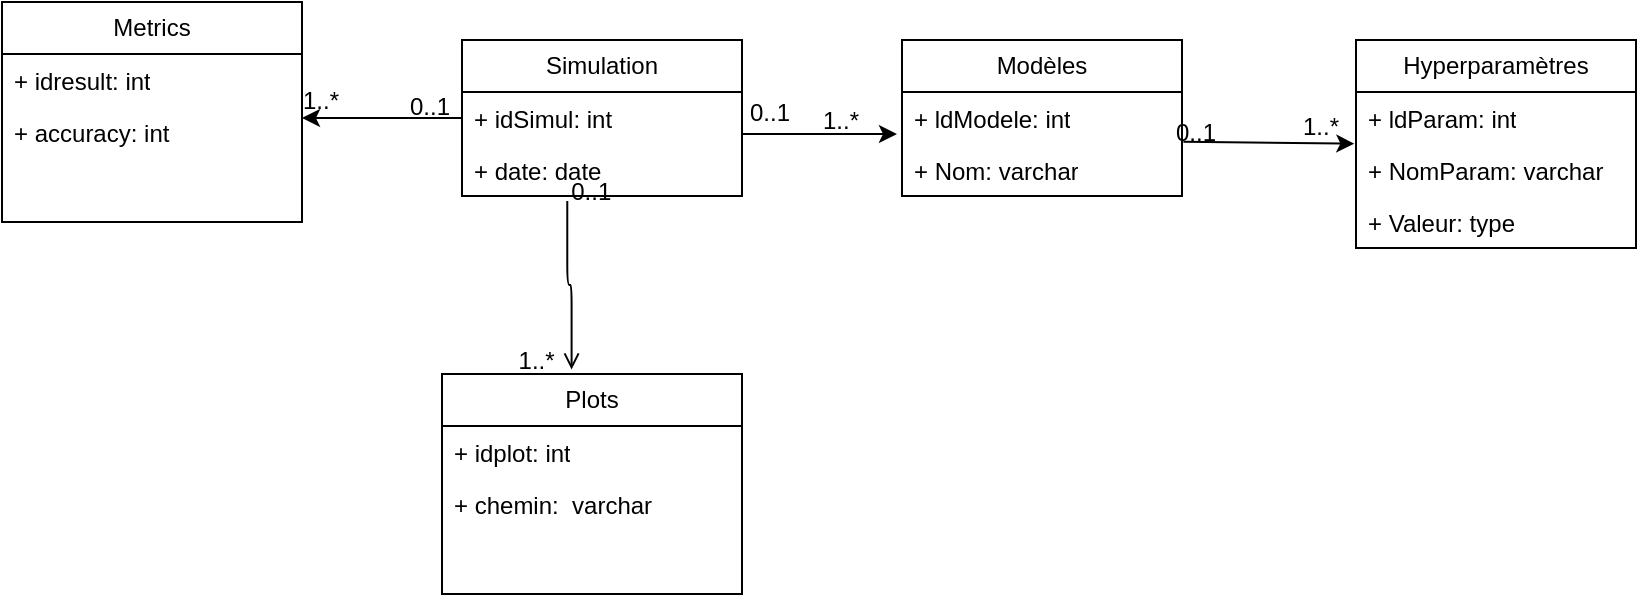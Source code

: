 <mxfile version="24.2.5" type="onedrive">
  <diagram id="C5RBs43oDa-KdzZeNtuy" name="Page-1">
    <mxGraphModel grid="1" page="1" gridSize="10" guides="1" tooltips="1" connect="1" arrows="1" fold="1" pageScale="1" pageWidth="827" pageHeight="1169" math="0" shadow="0">
      <root>
        <mxCell id="WIyWlLk6GJQsqaUBKTNV-0" />
        <mxCell id="WIyWlLk6GJQsqaUBKTNV-1" parent="WIyWlLk6GJQsqaUBKTNV-0" />
        <mxCell id="XOTUOqKxcdgYUcVxQ8uJ-0" value="Simulation" style="swimlane;fontStyle=0;childLayout=stackLayout;horizontal=1;startSize=26;fillColor=none;horizontalStack=0;resizeParent=1;resizeParentMax=0;resizeLast=0;collapsible=1;marginBottom=0;whiteSpace=wrap;html=1;" vertex="1" parent="WIyWlLk6GJQsqaUBKTNV-1">
          <mxGeometry x="240" y="163" width="140" height="78" as="geometry" />
        </mxCell>
        <mxCell id="XOTUOqKxcdgYUcVxQ8uJ-1" value="+ idSimul: int" style="text;strokeColor=none;fillColor=none;align=left;verticalAlign=top;spacingLeft=4;spacingRight=4;overflow=hidden;rotatable=0;points=[[0,0.5],[1,0.5]];portConstraint=eastwest;whiteSpace=wrap;html=1;" vertex="1" parent="XOTUOqKxcdgYUcVxQ8uJ-0">
          <mxGeometry y="26" width="140" height="26" as="geometry" />
        </mxCell>
        <mxCell id="XOTUOqKxcdgYUcVxQ8uJ-2" value="+ date: date" style="text;strokeColor=none;fillColor=none;align=left;verticalAlign=top;spacingLeft=4;spacingRight=4;overflow=hidden;rotatable=0;points=[[0,0.5],[1,0.5]];portConstraint=eastwest;whiteSpace=wrap;html=1;" vertex="1" parent="XOTUOqKxcdgYUcVxQ8uJ-0">
          <mxGeometry y="52" width="140" height="26" as="geometry" />
        </mxCell>
        <mxCell id="XOTUOqKxcdgYUcVxQ8uJ-4" value="Modèles" style="swimlane;fontStyle=0;childLayout=stackLayout;horizontal=1;startSize=26;fillColor=none;horizontalStack=0;resizeParent=1;resizeParentMax=0;resizeLast=0;collapsible=1;marginBottom=0;whiteSpace=wrap;html=1;" vertex="1" parent="WIyWlLk6GJQsqaUBKTNV-1">
          <mxGeometry x="460" y="163" width="140" height="78" as="geometry" />
        </mxCell>
        <mxCell id="XOTUOqKxcdgYUcVxQ8uJ-5" value="+ ldModele: int" style="text;strokeColor=none;fillColor=none;align=left;verticalAlign=top;spacingLeft=4;spacingRight=4;overflow=hidden;rotatable=0;points=[[0,0.5],[1,0.5]];portConstraint=eastwest;whiteSpace=wrap;html=1;" vertex="1" parent="XOTUOqKxcdgYUcVxQ8uJ-4">
          <mxGeometry y="26" width="140" height="26" as="geometry" />
        </mxCell>
        <mxCell id="XOTUOqKxcdgYUcVxQ8uJ-6" value="+ Nom: varchar" style="text;strokeColor=none;fillColor=none;align=left;verticalAlign=top;spacingLeft=4;spacingRight=4;overflow=hidden;rotatable=0;points=[[0,0.5],[1,0.5]];portConstraint=eastwest;whiteSpace=wrap;html=1;" vertex="1" parent="XOTUOqKxcdgYUcVxQ8uJ-4">
          <mxGeometry y="52" width="140" height="26" as="geometry" />
        </mxCell>
        <mxCell id="XOTUOqKxcdgYUcVxQ8uJ-8" value="Hyperparamètres" style="swimlane;fontStyle=0;childLayout=stackLayout;horizontal=1;startSize=26;fillColor=none;horizontalStack=0;resizeParent=1;resizeParentMax=0;resizeLast=0;collapsible=1;marginBottom=0;whiteSpace=wrap;html=1;" vertex="1" parent="WIyWlLk6GJQsqaUBKTNV-1">
          <mxGeometry x="687" y="163" width="140" height="104" as="geometry" />
        </mxCell>
        <mxCell id="XOTUOqKxcdgYUcVxQ8uJ-9" value="+ ldParam: int" style="text;strokeColor=none;fillColor=none;align=left;verticalAlign=top;spacingLeft=4;spacingRight=4;overflow=hidden;rotatable=0;points=[[0,0.5],[1,0.5]];portConstraint=eastwest;whiteSpace=wrap;html=1;" vertex="1" parent="XOTUOqKxcdgYUcVxQ8uJ-8">
          <mxGeometry y="26" width="140" height="26" as="geometry" />
        </mxCell>
        <mxCell id="XOTUOqKxcdgYUcVxQ8uJ-10" value="+ NomParam: varchar" style="text;strokeColor=none;fillColor=none;align=left;verticalAlign=top;spacingLeft=4;spacingRight=4;overflow=hidden;rotatable=0;points=[[0,0.5],[1,0.5]];portConstraint=eastwest;whiteSpace=wrap;html=1;" vertex="1" parent="XOTUOqKxcdgYUcVxQ8uJ-8">
          <mxGeometry y="52" width="140" height="26" as="geometry" />
        </mxCell>
        <mxCell id="XOTUOqKxcdgYUcVxQ8uJ-11" value="+ Valeur: type" style="text;strokeColor=none;fillColor=none;align=left;verticalAlign=top;spacingLeft=4;spacingRight=4;overflow=hidden;rotatable=0;points=[[0,0.5],[1,0.5]];portConstraint=eastwest;whiteSpace=wrap;html=1;" vertex="1" parent="XOTUOqKxcdgYUcVxQ8uJ-8">
          <mxGeometry y="78" width="140" height="26" as="geometry" />
        </mxCell>
        <mxCell id="XOTUOqKxcdgYUcVxQ8uJ-18" value="Metrics" style="swimlane;fontStyle=0;childLayout=stackLayout;horizontal=1;startSize=26;fillColor=none;horizontalStack=0;resizeParent=1;resizeParentMax=0;resizeLast=0;collapsible=1;marginBottom=0;whiteSpace=wrap;html=1;" vertex="1" parent="WIyWlLk6GJQsqaUBKTNV-1">
          <mxGeometry x="10" y="144" width="150" height="110" as="geometry" />
        </mxCell>
        <mxCell id="XOTUOqKxcdgYUcVxQ8uJ-19" value="+ idresult: int" style="text;strokeColor=none;fillColor=none;align=left;verticalAlign=top;spacingLeft=4;spacingRight=4;overflow=hidden;rotatable=0;points=[[0,0.5],[1,0.5]];portConstraint=eastwest;whiteSpace=wrap;html=1;" vertex="1" parent="XOTUOqKxcdgYUcVxQ8uJ-18">
          <mxGeometry y="26" width="150" height="26" as="geometry" />
        </mxCell>
        <mxCell id="XOTUOqKxcdgYUcVxQ8uJ-20" value="+ accuracy: int&lt;div&gt;&lt;br&gt;&lt;/div&gt;" style="text;strokeColor=none;fillColor=none;align=left;verticalAlign=top;spacingLeft=4;spacingRight=4;overflow=hidden;rotatable=0;points=[[0,0.5],[1,0.5]];portConstraint=eastwest;whiteSpace=wrap;html=1;" vertex="1" parent="XOTUOqKxcdgYUcVxQ8uJ-18">
          <mxGeometry y="52" width="150" height="58" as="geometry" />
        </mxCell>
        <mxCell id="XOTUOqKxcdgYUcVxQ8uJ-21" value="Plots" style="swimlane;fontStyle=0;childLayout=stackLayout;horizontal=1;startSize=26;fillColor=none;horizontalStack=0;resizeParent=1;resizeParentMax=0;resizeLast=0;collapsible=1;marginBottom=0;whiteSpace=wrap;html=1;" vertex="1" parent="WIyWlLk6GJQsqaUBKTNV-1">
          <mxGeometry x="230" y="330" width="150" height="110" as="geometry" />
        </mxCell>
        <mxCell id="XOTUOqKxcdgYUcVxQ8uJ-22" value="+ idplot: int" style="text;strokeColor=none;fillColor=none;align=left;verticalAlign=top;spacingLeft=4;spacingRight=4;overflow=hidden;rotatable=0;points=[[0,0.5],[1,0.5]];portConstraint=eastwest;whiteSpace=wrap;html=1;" vertex="1" parent="XOTUOqKxcdgYUcVxQ8uJ-21">
          <mxGeometry y="26" width="150" height="26" as="geometry" />
        </mxCell>
        <mxCell id="XOTUOqKxcdgYUcVxQ8uJ-23" value="+ chemin:&amp;nbsp; varchar&lt;div&gt;&lt;br&gt;&lt;/div&gt;" style="text;strokeColor=none;fillColor=none;align=left;verticalAlign=top;spacingLeft=4;spacingRight=4;overflow=hidden;rotatable=0;points=[[0,0.5],[1,0.5]];portConstraint=eastwest;whiteSpace=wrap;html=1;" vertex="1" parent="XOTUOqKxcdgYUcVxQ8uJ-21">
          <mxGeometry y="52" width="150" height="58" as="geometry" />
        </mxCell>
        <mxCell id="XOTUOqKxcdgYUcVxQ8uJ-30" value="" style="endArrow=open;shadow=0;strokeWidth=1;rounded=1;curved=0;endFill=1;edgeStyle=elbowEdgeStyle;elbow=vertical;labelBackgroundColor=none;fontColor=default;exitX=0.376;exitY=1.097;exitDx=0;exitDy=0;exitPerimeter=0;entryX=0.432;entryY=-0.02;entryDx=0;entryDy=0;entryPerimeter=0;" edge="1" parent="WIyWlLk6GJQsqaUBKTNV-1" source="XOTUOqKxcdgYUcVxQ8uJ-2" target="XOTUOqKxcdgYUcVxQ8uJ-21">
          <mxGeometry x="0.5" y="41" relative="1" as="geometry">
            <mxPoint x="386" y="221" as="sourcePoint" />
            <mxPoint x="459" y="221" as="targetPoint" />
            <mxPoint x="-40" y="32" as="offset" />
          </mxGeometry>
        </mxCell>
        <mxCell id="XOTUOqKxcdgYUcVxQ8uJ-31" value="0..1" style="resizable=0;align=left;verticalAlign=bottom;labelBackgroundColor=none;fontSize=12;rounded=1;" connectable="0" vertex="1" parent="XOTUOqKxcdgYUcVxQ8uJ-30">
          <mxGeometry x="-1" relative="1" as="geometry">
            <mxPoint y="4" as="offset" />
          </mxGeometry>
        </mxCell>
        <mxCell id="XOTUOqKxcdgYUcVxQ8uJ-32" value="1..*" style="resizable=0;align=right;verticalAlign=bottom;labelBackgroundColor=none;fontSize=12;rounded=1;" connectable="0" vertex="1" parent="XOTUOqKxcdgYUcVxQ8uJ-30">
          <mxGeometry x="1" relative="1" as="geometry">
            <mxPoint x="-7" y="4" as="offset" />
          </mxGeometry>
        </mxCell>
        <mxCell id="MPsx0ntdqsDpGy489uat-0" value="" style="endArrow=classic;html=1;rounded=0;exitX=0;exitY=0.5;exitDx=0;exitDy=0;" edge="1" parent="WIyWlLk6GJQsqaUBKTNV-1" source="XOTUOqKxcdgYUcVxQ8uJ-1">
          <mxGeometry width="50" height="50" relative="1" as="geometry">
            <mxPoint x="370" y="250" as="sourcePoint" />
            <mxPoint x="160" y="202" as="targetPoint" />
          </mxGeometry>
        </mxCell>
        <mxCell id="MPsx0ntdqsDpGy489uat-1" value="0..1" style="resizable=0;align=left;verticalAlign=bottom;labelBackgroundColor=none;fontSize=12;rounded=1;" connectable="0" vertex="1" parent="WIyWlLk6GJQsqaUBKTNV-1">
          <mxGeometry x="219.996" y="199" as="geometry">
            <mxPoint x="-8" y="6" as="offset" />
          </mxGeometry>
        </mxCell>
        <mxCell id="MPsx0ntdqsDpGy489uat-2" value="1..*" style="resizable=0;align=right;verticalAlign=bottom;labelBackgroundColor=none;fontSize=12;rounded=1;" connectable="0" vertex="1" parent="WIyWlLk6GJQsqaUBKTNV-1">
          <mxGeometry x="180.0" y="202.004" as="geometry" />
        </mxCell>
        <mxCell id="MPsx0ntdqsDpGy489uat-3" value="" style="endArrow=classic;html=1;rounded=0;entryX=-0.018;entryY=0.808;entryDx=0;entryDy=0;entryPerimeter=0;" edge="1" parent="WIyWlLk6GJQsqaUBKTNV-1" target="XOTUOqKxcdgYUcVxQ8uJ-5">
          <mxGeometry width="50" height="50" relative="1" as="geometry">
            <mxPoint x="380" y="210" as="sourcePoint" />
            <mxPoint x="170" y="212" as="targetPoint" />
          </mxGeometry>
        </mxCell>
        <mxCell id="MPsx0ntdqsDpGy489uat-4" value="1..*" style="resizable=0;align=right;verticalAlign=bottom;labelBackgroundColor=none;fontSize=12;rounded=1;" connectable="0" vertex="1" parent="WIyWlLk6GJQsqaUBKTNV-1">
          <mxGeometry x="440.0" y="212.004" as="geometry" />
        </mxCell>
        <mxCell id="MPsx0ntdqsDpGy489uat-5" value="0..1" style="resizable=0;align=left;verticalAlign=bottom;labelBackgroundColor=none;fontSize=12;rounded=1;" connectable="0" vertex="1" parent="WIyWlLk6GJQsqaUBKTNV-1">
          <mxGeometry x="389.996" y="202" as="geometry">
            <mxPoint x="-8" y="6" as="offset" />
          </mxGeometry>
        </mxCell>
        <mxCell id="MPsx0ntdqsDpGy489uat-8" value="" style="endArrow=classic;html=1;rounded=0;exitX=1.005;exitY=0.958;exitDx=0;exitDy=0;exitPerimeter=0;entryX=-0.006;entryY=0.993;entryDx=0;entryDy=0;entryPerimeter=0;" edge="1" parent="WIyWlLk6GJQsqaUBKTNV-1" source="XOTUOqKxcdgYUcVxQ8uJ-5" target="XOTUOqKxcdgYUcVxQ8uJ-9">
          <mxGeometry width="50" height="50" relative="1" as="geometry">
            <mxPoint x="600" y="211.09" as="sourcePoint" />
            <mxPoint x="680" y="211" as="targetPoint" />
          </mxGeometry>
        </mxCell>
        <mxCell id="MPsx0ntdqsDpGy489uat-12" value="0..1" style="resizable=0;align=left;verticalAlign=bottom;labelBackgroundColor=none;fontSize=12;rounded=1;" connectable="0" vertex="1" parent="WIyWlLk6GJQsqaUBKTNV-1">
          <mxGeometry x="399.996" y="212" as="geometry">
            <mxPoint x="195" y="6" as="offset" />
          </mxGeometry>
        </mxCell>
        <mxCell id="MPsx0ntdqsDpGy489uat-13" value="1..*" style="resizable=0;align=right;verticalAlign=bottom;labelBackgroundColor=none;fontSize=12;rounded=1;" connectable="0" vertex="1" parent="WIyWlLk6GJQsqaUBKTNV-1">
          <mxGeometry x="680" y="215.004" as="geometry" />
        </mxCell>
      </root>
    </mxGraphModel>
  </diagram>
</mxfile>
